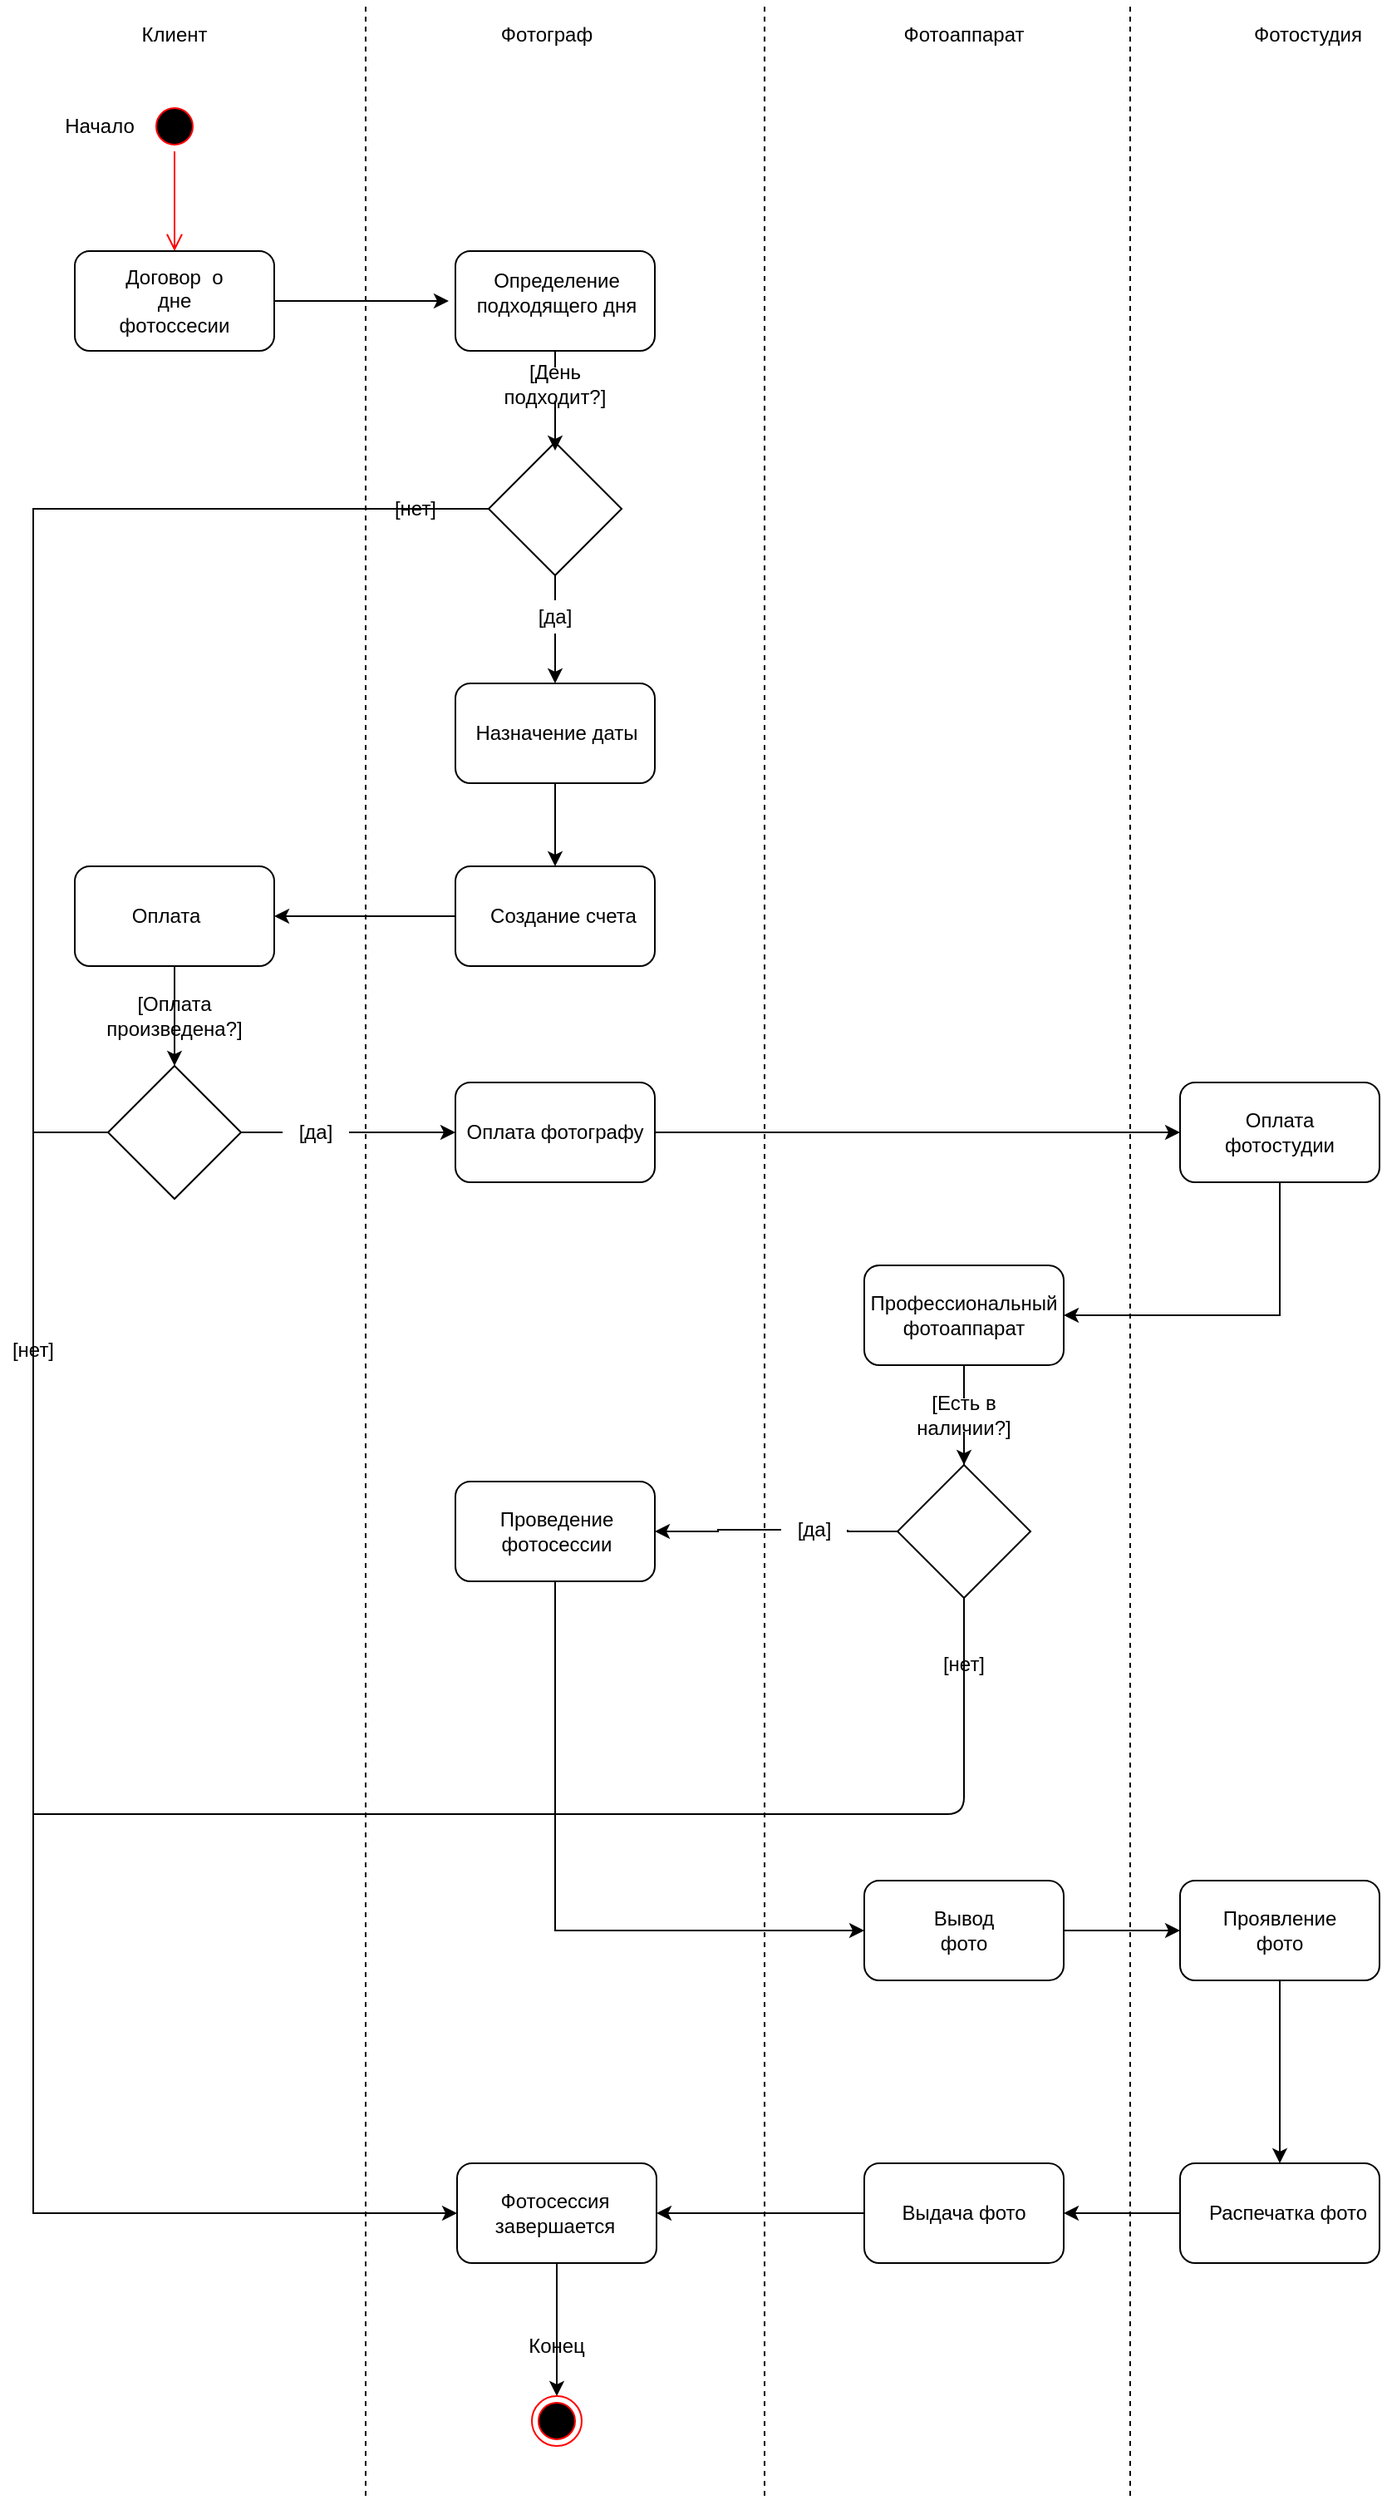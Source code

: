 <mxfile version="15.2.7" type="github">
  <diagram id="yByAGaXeHtsglBaPChMi" name="Page-1">
    <mxGraphModel dx="1974" dy="1136" grid="1" gridSize="10" guides="1" tooltips="1" connect="1" arrows="1" fold="1" page="1" pageScale="1" pageWidth="827" pageHeight="1169" math="0" shadow="0">
      <root>
        <mxCell id="0" />
        <mxCell id="1" parent="0" />
        <mxCell id="5Cydv7Gsf7vGVjaM04B7-74" value="" style="ellipse;html=1;shape=startState;fillColor=#000000;strokeColor=#ff0000;" vertex="1" parent="1">
          <mxGeometry x="110" y="300" width="30" height="30" as="geometry" />
        </mxCell>
        <mxCell id="5Cydv7Gsf7vGVjaM04B7-75" value="" style="edgeStyle=orthogonalEdgeStyle;html=1;verticalAlign=bottom;endArrow=open;endSize=8;strokeColor=#ff0000;" edge="1" source="5Cydv7Gsf7vGVjaM04B7-74" parent="1">
          <mxGeometry relative="1" as="geometry">
            <mxPoint x="125" y="390" as="targetPoint" />
          </mxGeometry>
        </mxCell>
        <mxCell id="5Cydv7Gsf7vGVjaM04B7-76" value="" style="rounded=1;whiteSpace=wrap;html=1;" vertex="1" parent="1">
          <mxGeometry x="65" y="390" width="120" height="60" as="geometry" />
        </mxCell>
        <mxCell id="5Cydv7Gsf7vGVjaM04B7-78" value="" style="endArrow=none;dashed=1;html=1;" edge="1" parent="1">
          <mxGeometry width="50" height="50" relative="1" as="geometry">
            <mxPoint x="240" y="1740" as="sourcePoint" />
            <mxPoint x="240" y="240" as="targetPoint" />
          </mxGeometry>
        </mxCell>
        <mxCell id="5Cydv7Gsf7vGVjaM04B7-79" value="" style="endArrow=none;dashed=1;html=1;" edge="1" parent="1">
          <mxGeometry width="50" height="50" relative="1" as="geometry">
            <mxPoint x="480" y="1740" as="sourcePoint" />
            <mxPoint x="480" y="240" as="targetPoint" />
          </mxGeometry>
        </mxCell>
        <mxCell id="5Cydv7Gsf7vGVjaM04B7-81" value="" style="endArrow=none;dashed=1;html=1;" edge="1" parent="1">
          <mxGeometry width="50" height="50" relative="1" as="geometry">
            <mxPoint x="700" y="1740" as="sourcePoint" />
            <mxPoint x="700" y="240" as="targetPoint" />
          </mxGeometry>
        </mxCell>
        <mxCell id="5Cydv7Gsf7vGVjaM04B7-83" value="" style="rounded=1;whiteSpace=wrap;html=1;" vertex="1" parent="1">
          <mxGeometry x="294" y="390" width="120" height="60" as="geometry" />
        </mxCell>
        <mxCell id="5Cydv7Gsf7vGVjaM04B7-90" style="edgeStyle=orthogonalEdgeStyle;rounded=0;orthogonalLoop=1;jettySize=auto;html=1;exitX=0.5;exitY=1;exitDx=0;exitDy=0;entryX=0.5;entryY=0;entryDx=0;entryDy=0;startArrow=none;" edge="1" parent="1" source="5Cydv7Gsf7vGVjaM04B7-134" target="5Cydv7Gsf7vGVjaM04B7-88">
          <mxGeometry relative="1" as="geometry" />
        </mxCell>
        <mxCell id="5Cydv7Gsf7vGVjaM04B7-169" style="edgeStyle=orthogonalEdgeStyle;rounded=0;orthogonalLoop=1;jettySize=auto;html=1;exitX=0;exitY=0.5;exitDx=0;exitDy=0;entryX=0;entryY=0.5;entryDx=0;entryDy=0;" edge="1" parent="1" source="5Cydv7Gsf7vGVjaM04B7-84" target="5Cydv7Gsf7vGVjaM04B7-110">
          <mxGeometry relative="1" as="geometry">
            <mxPoint x="40" y="1570" as="targetPoint" />
            <Array as="points">
              <mxPoint x="40" y="545" />
              <mxPoint x="40" y="1570" />
            </Array>
          </mxGeometry>
        </mxCell>
        <mxCell id="5Cydv7Gsf7vGVjaM04B7-84" value="" style="rhombus;whiteSpace=wrap;html=1;" vertex="1" parent="1">
          <mxGeometry x="314" y="505" width="80" height="80" as="geometry" />
        </mxCell>
        <mxCell id="5Cydv7Gsf7vGVjaM04B7-85" value="" style="endArrow=classic;html=1;" edge="1" parent="1">
          <mxGeometry width="50" height="50" relative="1" as="geometry">
            <mxPoint x="185" y="420" as="sourcePoint" />
            <mxPoint x="290" y="420" as="targetPoint" />
          </mxGeometry>
        </mxCell>
        <mxCell id="5Cydv7Gsf7vGVjaM04B7-86" value="" style="endArrow=classic;html=1;exitX=0.5;exitY=1;exitDx=0;exitDy=0;startArrow=none;" edge="1" parent="1" source="5Cydv7Gsf7vGVjaM04B7-132">
          <mxGeometry width="50" height="50" relative="1" as="geometry">
            <mxPoint x="340" y="480" as="sourcePoint" />
            <mxPoint x="354" y="510" as="targetPoint" />
          </mxGeometry>
        </mxCell>
        <mxCell id="5Cydv7Gsf7vGVjaM04B7-91" style="edgeStyle=orthogonalEdgeStyle;rounded=0;orthogonalLoop=1;jettySize=auto;html=1;entryX=0.5;entryY=0;entryDx=0;entryDy=0;" edge="1" parent="1" source="5Cydv7Gsf7vGVjaM04B7-88" target="5Cydv7Gsf7vGVjaM04B7-89">
          <mxGeometry relative="1" as="geometry" />
        </mxCell>
        <mxCell id="5Cydv7Gsf7vGVjaM04B7-88" value="" style="rounded=1;whiteSpace=wrap;html=1;" vertex="1" parent="1">
          <mxGeometry x="294" y="650" width="120" height="60" as="geometry" />
        </mxCell>
        <mxCell id="5Cydv7Gsf7vGVjaM04B7-97" style="edgeStyle=orthogonalEdgeStyle;rounded=0;orthogonalLoop=1;jettySize=auto;html=1;entryX=1;entryY=0.5;entryDx=0;entryDy=0;" edge="1" parent="1" source="5Cydv7Gsf7vGVjaM04B7-89" target="5Cydv7Gsf7vGVjaM04B7-92">
          <mxGeometry relative="1" as="geometry" />
        </mxCell>
        <mxCell id="5Cydv7Gsf7vGVjaM04B7-89" value="" style="rounded=1;whiteSpace=wrap;html=1;" vertex="1" parent="1">
          <mxGeometry x="294" y="760" width="120" height="60" as="geometry" />
        </mxCell>
        <mxCell id="5Cydv7Gsf7vGVjaM04B7-98" style="edgeStyle=orthogonalEdgeStyle;rounded=0;orthogonalLoop=1;jettySize=auto;html=1;entryX=0.5;entryY=0;entryDx=0;entryDy=0;" edge="1" parent="1" source="5Cydv7Gsf7vGVjaM04B7-92" target="5Cydv7Gsf7vGVjaM04B7-93">
          <mxGeometry relative="1" as="geometry" />
        </mxCell>
        <mxCell id="5Cydv7Gsf7vGVjaM04B7-92" value="" style="rounded=1;whiteSpace=wrap;html=1;" vertex="1" parent="1">
          <mxGeometry x="65" y="760" width="120" height="60" as="geometry" />
        </mxCell>
        <mxCell id="5Cydv7Gsf7vGVjaM04B7-99" style="edgeStyle=orthogonalEdgeStyle;rounded=0;orthogonalLoop=1;jettySize=auto;html=1;startArrow=none;" edge="1" parent="1" source="5Cydv7Gsf7vGVjaM04B7-146" target="5Cydv7Gsf7vGVjaM04B7-95">
          <mxGeometry relative="1" as="geometry" />
        </mxCell>
        <mxCell id="5Cydv7Gsf7vGVjaM04B7-93" value="" style="rhombus;whiteSpace=wrap;html=1;" vertex="1" parent="1">
          <mxGeometry x="85" y="880" width="80" height="80" as="geometry" />
        </mxCell>
        <mxCell id="5Cydv7Gsf7vGVjaM04B7-101" style="edgeStyle=orthogonalEdgeStyle;rounded=0;orthogonalLoop=1;jettySize=auto;html=1;exitX=1;exitY=0.5;exitDx=0;exitDy=0;" edge="1" parent="1" source="5Cydv7Gsf7vGVjaM04B7-95" target="5Cydv7Gsf7vGVjaM04B7-96">
          <mxGeometry relative="1" as="geometry" />
        </mxCell>
        <mxCell id="5Cydv7Gsf7vGVjaM04B7-95" value="" style="rounded=1;whiteSpace=wrap;html=1;" vertex="1" parent="1">
          <mxGeometry x="294" y="890" width="120" height="60" as="geometry" />
        </mxCell>
        <mxCell id="5Cydv7Gsf7vGVjaM04B7-103" style="edgeStyle=orthogonalEdgeStyle;rounded=0;orthogonalLoop=1;jettySize=auto;html=1;exitX=0.5;exitY=1;exitDx=0;exitDy=0;entryX=1;entryY=0.5;entryDx=0;entryDy=0;" edge="1" parent="1" source="5Cydv7Gsf7vGVjaM04B7-96" target="5Cydv7Gsf7vGVjaM04B7-102">
          <mxGeometry relative="1" as="geometry" />
        </mxCell>
        <mxCell id="5Cydv7Gsf7vGVjaM04B7-96" value="" style="rounded=1;whiteSpace=wrap;html=1;" vertex="1" parent="1">
          <mxGeometry x="730" y="890" width="120" height="60" as="geometry" />
        </mxCell>
        <mxCell id="5Cydv7Gsf7vGVjaM04B7-105" style="edgeStyle=orthogonalEdgeStyle;rounded=0;orthogonalLoop=1;jettySize=auto;html=1;entryX=0.5;entryY=0;entryDx=0;entryDy=0;startArrow=none;" edge="1" parent="1" source="5Cydv7Gsf7vGVjaM04B7-154" target="5Cydv7Gsf7vGVjaM04B7-104">
          <mxGeometry relative="1" as="geometry" />
        </mxCell>
        <mxCell id="5Cydv7Gsf7vGVjaM04B7-102" value="" style="rounded=1;whiteSpace=wrap;html=1;" vertex="1" parent="1">
          <mxGeometry x="540" y="1000" width="120" height="60" as="geometry" />
        </mxCell>
        <mxCell id="5Cydv7Gsf7vGVjaM04B7-107" style="edgeStyle=orthogonalEdgeStyle;rounded=0;orthogonalLoop=1;jettySize=auto;html=1;exitX=0;exitY=0.5;exitDx=0;exitDy=0;entryX=1;entryY=0.5;entryDx=0;entryDy=0;startArrow=none;" edge="1" parent="1" source="5Cydv7Gsf7vGVjaM04B7-159" target="5Cydv7Gsf7vGVjaM04B7-106">
          <mxGeometry relative="1" as="geometry" />
        </mxCell>
        <mxCell id="5Cydv7Gsf7vGVjaM04B7-104" value="" style="rhombus;whiteSpace=wrap;html=1;" vertex="1" parent="1">
          <mxGeometry x="560" y="1120" width="80" height="80" as="geometry" />
        </mxCell>
        <mxCell id="5Cydv7Gsf7vGVjaM04B7-109" style="edgeStyle=orthogonalEdgeStyle;rounded=0;orthogonalLoop=1;jettySize=auto;html=1;entryX=0;entryY=0.5;entryDx=0;entryDy=0;" edge="1" parent="1" source="5Cydv7Gsf7vGVjaM04B7-106" target="5Cydv7Gsf7vGVjaM04B7-114">
          <mxGeometry relative="1" as="geometry">
            <mxPoint x="354" y="1400" as="targetPoint" />
            <Array as="points">
              <mxPoint x="354" y="1400" />
            </Array>
          </mxGeometry>
        </mxCell>
        <mxCell id="5Cydv7Gsf7vGVjaM04B7-106" value="" style="rounded=1;whiteSpace=wrap;html=1;" vertex="1" parent="1">
          <mxGeometry x="294" y="1130" width="120" height="60" as="geometry" />
        </mxCell>
        <mxCell id="5Cydv7Gsf7vGVjaM04B7-124" style="edgeStyle=orthogonalEdgeStyle;rounded=0;orthogonalLoop=1;jettySize=auto;html=1;exitX=0.5;exitY=1;exitDx=0;exitDy=0;entryX=0.5;entryY=0;entryDx=0;entryDy=0;" edge="1" parent="1" source="5Cydv7Gsf7vGVjaM04B7-110" target="5Cydv7Gsf7vGVjaM04B7-123">
          <mxGeometry relative="1" as="geometry" />
        </mxCell>
        <mxCell id="5Cydv7Gsf7vGVjaM04B7-110" value="" style="rounded=1;whiteSpace=wrap;html=1;" vertex="1" parent="1">
          <mxGeometry x="295" y="1540" width="120" height="60" as="geometry" />
        </mxCell>
        <mxCell id="5Cydv7Gsf7vGVjaM04B7-113" value="" style="endArrow=none;html=1;" edge="1" parent="1">
          <mxGeometry width="50" height="50" relative="1" as="geometry">
            <mxPoint x="40" y="920" as="sourcePoint" />
            <mxPoint x="85" y="920" as="targetPoint" />
          </mxGeometry>
        </mxCell>
        <mxCell id="5Cydv7Gsf7vGVjaM04B7-119" style="edgeStyle=orthogonalEdgeStyle;rounded=0;orthogonalLoop=1;jettySize=auto;html=1;entryX=0;entryY=0.5;entryDx=0;entryDy=0;" edge="1" parent="1" source="5Cydv7Gsf7vGVjaM04B7-114" target="5Cydv7Gsf7vGVjaM04B7-116">
          <mxGeometry relative="1" as="geometry" />
        </mxCell>
        <mxCell id="5Cydv7Gsf7vGVjaM04B7-114" value="" style="rounded=1;whiteSpace=wrap;html=1;" vertex="1" parent="1">
          <mxGeometry x="540" y="1370" width="120" height="60" as="geometry" />
        </mxCell>
        <mxCell id="5Cydv7Gsf7vGVjaM04B7-120" style="edgeStyle=orthogonalEdgeStyle;rounded=0;orthogonalLoop=1;jettySize=auto;html=1;exitX=0.5;exitY=1;exitDx=0;exitDy=0;" edge="1" parent="1" source="5Cydv7Gsf7vGVjaM04B7-116" target="5Cydv7Gsf7vGVjaM04B7-117">
          <mxGeometry relative="1" as="geometry" />
        </mxCell>
        <mxCell id="5Cydv7Gsf7vGVjaM04B7-116" value="" style="rounded=1;whiteSpace=wrap;html=1;" vertex="1" parent="1">
          <mxGeometry x="730" y="1370" width="120" height="60" as="geometry" />
        </mxCell>
        <mxCell id="5Cydv7Gsf7vGVjaM04B7-121" style="edgeStyle=orthogonalEdgeStyle;rounded=0;orthogonalLoop=1;jettySize=auto;html=1;entryX=1;entryY=0.5;entryDx=0;entryDy=0;" edge="1" parent="1" source="5Cydv7Gsf7vGVjaM04B7-117" target="5Cydv7Gsf7vGVjaM04B7-118">
          <mxGeometry relative="1" as="geometry">
            <mxPoint x="660.0" y="1480" as="targetPoint" />
          </mxGeometry>
        </mxCell>
        <mxCell id="5Cydv7Gsf7vGVjaM04B7-117" value="" style="rounded=1;whiteSpace=wrap;html=1;" vertex="1" parent="1">
          <mxGeometry x="730" y="1540" width="120" height="60" as="geometry" />
        </mxCell>
        <mxCell id="5Cydv7Gsf7vGVjaM04B7-168" style="edgeStyle=orthogonalEdgeStyle;rounded=0;orthogonalLoop=1;jettySize=auto;html=1;exitX=0;exitY=0.5;exitDx=0;exitDy=0;entryX=1;entryY=0.5;entryDx=0;entryDy=0;" edge="1" parent="1" source="5Cydv7Gsf7vGVjaM04B7-118" target="5Cydv7Gsf7vGVjaM04B7-110">
          <mxGeometry relative="1" as="geometry" />
        </mxCell>
        <mxCell id="5Cydv7Gsf7vGVjaM04B7-118" value="" style="rounded=1;whiteSpace=wrap;html=1;" vertex="1" parent="1">
          <mxGeometry x="540" y="1540" width="120" height="60" as="geometry" />
        </mxCell>
        <mxCell id="5Cydv7Gsf7vGVjaM04B7-123" value="" style="ellipse;html=1;shape=endState;fillColor=#000000;strokeColor=#ff0000;" vertex="1" parent="1">
          <mxGeometry x="340" y="1680" width="30" height="30" as="geometry" />
        </mxCell>
        <mxCell id="5Cydv7Gsf7vGVjaM04B7-127" value="Клиент" style="text;html=1;strokeColor=none;fillColor=none;align=center;verticalAlign=middle;whiteSpace=wrap;rounded=0;" vertex="1" parent="1">
          <mxGeometry x="105" y="250" width="40" height="20" as="geometry" />
        </mxCell>
        <mxCell id="5Cydv7Gsf7vGVjaM04B7-128" value="Фотограф" style="text;html=1;strokeColor=none;fillColor=none;align=center;verticalAlign=middle;whiteSpace=wrap;rounded=0;" vertex="1" parent="1">
          <mxGeometry x="329" y="250" width="40" height="20" as="geometry" />
        </mxCell>
        <mxCell id="5Cydv7Gsf7vGVjaM04B7-129" value="Фотоаппарат" style="text;html=1;strokeColor=none;fillColor=none;align=center;verticalAlign=middle;whiteSpace=wrap;rounded=0;" vertex="1" parent="1">
          <mxGeometry x="580" y="250" width="40" height="20" as="geometry" />
        </mxCell>
        <mxCell id="5Cydv7Gsf7vGVjaM04B7-130" value="Фотостудия" style="text;html=1;strokeColor=none;fillColor=none;align=center;verticalAlign=middle;whiteSpace=wrap;rounded=0;" vertex="1" parent="1">
          <mxGeometry x="787" y="250" width="40" height="20" as="geometry" />
        </mxCell>
        <mxCell id="5Cydv7Gsf7vGVjaM04B7-131" value="Договор&amp;nbsp; о дне фотоссесии" style="text;html=1;strokeColor=none;fillColor=none;align=center;verticalAlign=middle;whiteSpace=wrap;rounded=0;" vertex="1" parent="1">
          <mxGeometry x="105" y="410" width="40" height="20" as="geometry" />
        </mxCell>
        <mxCell id="5Cydv7Gsf7vGVjaM04B7-135" value="Начало" style="text;html=1;strokeColor=none;fillColor=none;align=center;verticalAlign=middle;whiteSpace=wrap;rounded=0;" vertex="1" parent="1">
          <mxGeometry x="60" y="305" width="40" height="20" as="geometry" />
        </mxCell>
        <mxCell id="5Cydv7Gsf7vGVjaM04B7-132" value="[День подходит?]" style="text;html=1;strokeColor=none;fillColor=none;align=center;verticalAlign=middle;whiteSpace=wrap;rounded=0;" vertex="1" parent="1">
          <mxGeometry x="334" y="460" width="40" height="20" as="geometry" />
        </mxCell>
        <mxCell id="5Cydv7Gsf7vGVjaM04B7-136" value="" style="endArrow=none;html=1;exitX=0.5;exitY=1;exitDx=0;exitDy=0;" edge="1" parent="1" source="5Cydv7Gsf7vGVjaM04B7-83" target="5Cydv7Gsf7vGVjaM04B7-132">
          <mxGeometry width="50" height="50" relative="1" as="geometry">
            <mxPoint x="354" y="450" as="sourcePoint" />
            <mxPoint x="354" y="510" as="targetPoint" />
          </mxGeometry>
        </mxCell>
        <mxCell id="5Cydv7Gsf7vGVjaM04B7-139" value="Определение подходящего дня" style="text;html=1;strokeColor=none;fillColor=none;align=center;verticalAlign=middle;whiteSpace=wrap;rounded=0;" vertex="1" parent="1">
          <mxGeometry x="300" y="400" width="110" height="30" as="geometry" />
        </mxCell>
        <mxCell id="5Cydv7Gsf7vGVjaM04B7-140" value="Фотосессия завершается" style="text;html=1;strokeColor=none;fillColor=none;align=center;verticalAlign=middle;whiteSpace=wrap;rounded=0;" vertex="1" parent="1">
          <mxGeometry x="309" y="1560" width="90" height="20" as="geometry" />
        </mxCell>
        <mxCell id="5Cydv7Gsf7vGVjaM04B7-141" value="Назначение даты" style="text;html=1;strokeColor=none;fillColor=none;align=center;verticalAlign=middle;whiteSpace=wrap;rounded=0;" vertex="1" parent="1">
          <mxGeometry x="300" y="660" width="110" height="40" as="geometry" />
        </mxCell>
        <mxCell id="5Cydv7Gsf7vGVjaM04B7-142" value="Создание счета&lt;span style=&quot;color: rgba(0 , 0 , 0 , 0) ; font-family: monospace ; font-size: 0px&quot;&gt;%3CmxGraphModel%3E%3Croot%3E%3CmxCell%20id%3D%220%22%2F%3E%3CmxCell%20id%3D%221%22%20parent%3D%220%22%2F%3E%3CmxCell%20id%3D%222%22%20value%3D%22%D0%9D%D0%B0%D0%B7%D0%BD%D0%B0%D1%87%D0%B5%D0%BD%D0%B8%D0%B5%20%D0%B4%D0%B0%D1%82%D1%8B%22%20style%3D%22text%3Bhtml%3D1%3BstrokeColor%3Dnone%3BfillColor%3Dnone%3Balign%3Dcenter%3BverticalAlign%3Dmiddle%3BwhiteSpace%3Dwrap%3Brounded%3D0%3B%22%20vertex%3D%221%22%20parent%3D%221%22%3E%3CmxGeometry%20x%3D%22300%22%20y%3D%22660%22%20width%3D%22110%22%20height%3D%2240%22%20as%3D%22geometry%22%2F%3E%3C%2FmxCell%3E%3C%2Froot%3E%3C%2FmxGraphModel%3E&lt;/span&gt;" style="text;html=1;strokeColor=none;fillColor=none;align=center;verticalAlign=middle;whiteSpace=wrap;rounded=0;" vertex="1" parent="1">
          <mxGeometry x="304" y="770" width="110" height="40" as="geometry" />
        </mxCell>
        <mxCell id="5Cydv7Gsf7vGVjaM04B7-143" value="Оплата" style="text;html=1;strokeColor=none;fillColor=none;align=center;verticalAlign=middle;whiteSpace=wrap;rounded=0;" vertex="1" parent="1">
          <mxGeometry x="65" y="770" width="110" height="40" as="geometry" />
        </mxCell>
        <mxCell id="5Cydv7Gsf7vGVjaM04B7-144" value="[Оплата произведена?]" style="text;html=1;strokeColor=none;fillColor=none;align=center;verticalAlign=middle;whiteSpace=wrap;rounded=0;" vertex="1" parent="1">
          <mxGeometry x="80" y="840" width="90" height="20" as="geometry" />
        </mxCell>
        <mxCell id="5Cydv7Gsf7vGVjaM04B7-145" value="[нет]" style="text;html=1;strokeColor=none;fillColor=none;align=center;verticalAlign=middle;whiteSpace=wrap;rounded=0;" vertex="1" parent="1">
          <mxGeometry x="20" y="1041" width="40" height="20" as="geometry" />
        </mxCell>
        <mxCell id="5Cydv7Gsf7vGVjaM04B7-146" value="[да]" style="text;html=1;strokeColor=none;fillColor=none;align=center;verticalAlign=middle;whiteSpace=wrap;rounded=0;" vertex="1" parent="1">
          <mxGeometry x="190" y="910" width="40" height="20" as="geometry" />
        </mxCell>
        <mxCell id="5Cydv7Gsf7vGVjaM04B7-147" value="" style="edgeStyle=orthogonalEdgeStyle;rounded=0;orthogonalLoop=1;jettySize=auto;html=1;endArrow=none;" edge="1" parent="1" source="5Cydv7Gsf7vGVjaM04B7-93" target="5Cydv7Gsf7vGVjaM04B7-146">
          <mxGeometry relative="1" as="geometry">
            <mxPoint x="165" y="920" as="sourcePoint" />
            <mxPoint x="294" y="920" as="targetPoint" />
          </mxGeometry>
        </mxCell>
        <mxCell id="5Cydv7Gsf7vGVjaM04B7-134" value="[да]" style="text;html=1;strokeColor=none;fillColor=none;align=center;verticalAlign=middle;whiteSpace=wrap;rounded=0;" vertex="1" parent="1">
          <mxGeometry x="334" y="600" width="40" height="20" as="geometry" />
        </mxCell>
        <mxCell id="5Cydv7Gsf7vGVjaM04B7-148" value="" style="edgeStyle=orthogonalEdgeStyle;rounded=0;orthogonalLoop=1;jettySize=auto;html=1;exitX=0.5;exitY=1;exitDx=0;exitDy=0;entryX=0.5;entryY=0;entryDx=0;entryDy=0;endArrow=none;" edge="1" parent="1" source="5Cydv7Gsf7vGVjaM04B7-84" target="5Cydv7Gsf7vGVjaM04B7-134">
          <mxGeometry relative="1" as="geometry">
            <mxPoint x="354" y="585" as="sourcePoint" />
            <mxPoint x="354" y="650" as="targetPoint" />
          </mxGeometry>
        </mxCell>
        <mxCell id="5Cydv7Gsf7vGVjaM04B7-133" value="[нет]" style="text;html=1;strokeColor=none;fillColor=none;align=center;verticalAlign=middle;whiteSpace=wrap;rounded=0;" vertex="1" parent="1">
          <mxGeometry x="250" y="535" width="40" height="20" as="geometry" />
        </mxCell>
        <mxCell id="5Cydv7Gsf7vGVjaM04B7-149" value="" style="edgeStyle=orthogonalEdgeStyle;rounded=0;orthogonalLoop=1;jettySize=auto;html=1;exitX=0;exitY=0.5;exitDx=0;exitDy=0;endArrow=none;" edge="1" parent="1" source="5Cydv7Gsf7vGVjaM04B7-84" target="5Cydv7Gsf7vGVjaM04B7-133">
          <mxGeometry relative="1" as="geometry">
            <mxPoint x="290" y="1360" as="targetPoint" />
            <mxPoint x="314" y="545" as="sourcePoint" />
            <Array as="points" />
          </mxGeometry>
        </mxCell>
        <mxCell id="5Cydv7Gsf7vGVjaM04B7-150" value="Оплата фотографу" style="text;html=1;strokeColor=none;fillColor=none;align=center;verticalAlign=middle;whiteSpace=wrap;rounded=0;" vertex="1" parent="1">
          <mxGeometry x="299" y="900" width="110" height="40" as="geometry" />
        </mxCell>
        <mxCell id="5Cydv7Gsf7vGVjaM04B7-151" value="Оплата фотостудии" style="text;html=1;strokeColor=none;fillColor=none;align=center;verticalAlign=middle;whiteSpace=wrap;rounded=0;" vertex="1" parent="1">
          <mxGeometry x="735" y="900" width="110" height="40" as="geometry" />
        </mxCell>
        <mxCell id="5Cydv7Gsf7vGVjaM04B7-153" value="Профессиональный фотоаппарат" style="text;html=1;strokeColor=none;fillColor=none;align=center;verticalAlign=middle;whiteSpace=wrap;rounded=0;" vertex="1" parent="1">
          <mxGeometry x="545" y="1010" width="110" height="40" as="geometry" />
        </mxCell>
        <mxCell id="5Cydv7Gsf7vGVjaM04B7-154" value="[Есть в наличии?]" style="text;html=1;strokeColor=none;fillColor=none;align=center;verticalAlign=middle;whiteSpace=wrap;rounded=0;" vertex="1" parent="1">
          <mxGeometry x="555" y="1080" width="90" height="20" as="geometry" />
        </mxCell>
        <mxCell id="5Cydv7Gsf7vGVjaM04B7-155" value="" style="edgeStyle=orthogonalEdgeStyle;rounded=0;orthogonalLoop=1;jettySize=auto;html=1;entryX=0.5;entryY=0;entryDx=0;entryDy=0;endArrow=none;" edge="1" parent="1" source="5Cydv7Gsf7vGVjaM04B7-102" target="5Cydv7Gsf7vGVjaM04B7-154">
          <mxGeometry relative="1" as="geometry">
            <mxPoint x="600.0" y="1060" as="sourcePoint" />
            <mxPoint x="600.0" y="1120" as="targetPoint" />
          </mxGeometry>
        </mxCell>
        <mxCell id="5Cydv7Gsf7vGVjaM04B7-159" value="[да]" style="text;html=1;strokeColor=none;fillColor=none;align=center;verticalAlign=middle;whiteSpace=wrap;rounded=0;" vertex="1" parent="1">
          <mxGeometry x="490" y="1149" width="40" height="20" as="geometry" />
        </mxCell>
        <mxCell id="5Cydv7Gsf7vGVjaM04B7-160" value="" style="edgeStyle=orthogonalEdgeStyle;rounded=0;orthogonalLoop=1;jettySize=auto;html=1;exitX=0;exitY=0.5;exitDx=0;exitDy=0;entryX=1;entryY=0.5;entryDx=0;entryDy=0;endArrow=none;" edge="1" parent="1" source="5Cydv7Gsf7vGVjaM04B7-104" target="5Cydv7Gsf7vGVjaM04B7-159">
          <mxGeometry relative="1" as="geometry">
            <mxPoint x="560.0" y="1160" as="sourcePoint" />
            <mxPoint x="414" y="1160" as="targetPoint" />
          </mxGeometry>
        </mxCell>
        <mxCell id="5Cydv7Gsf7vGVjaM04B7-161" value="[нет]" style="text;html=1;strokeColor=none;fillColor=none;align=center;verticalAlign=middle;whiteSpace=wrap;rounded=0;" vertex="1" parent="1">
          <mxGeometry x="580" y="1230" width="40" height="20" as="geometry" />
        </mxCell>
        <mxCell id="5Cydv7Gsf7vGVjaM04B7-163" value="Проведение фотосессии" style="text;html=1;strokeColor=none;fillColor=none;align=center;verticalAlign=middle;whiteSpace=wrap;rounded=0;" vertex="1" parent="1">
          <mxGeometry x="300" y="1150" width="110" height="20" as="geometry" />
        </mxCell>
        <mxCell id="5Cydv7Gsf7vGVjaM04B7-166" value="" style="endArrow=none;html=1;entryX=0.5;entryY=1;entryDx=0;entryDy=0;" edge="1" parent="1" target="5Cydv7Gsf7vGVjaM04B7-104">
          <mxGeometry width="50" height="50" relative="1" as="geometry">
            <mxPoint x="40" y="1330" as="sourcePoint" />
            <mxPoint x="380" y="1300" as="targetPoint" />
            <Array as="points">
              <mxPoint x="600" y="1330" />
            </Array>
          </mxGeometry>
        </mxCell>
        <mxCell id="5Cydv7Gsf7vGVjaM04B7-172" value="Вывод фото" style="text;html=1;strokeColor=none;fillColor=none;align=center;verticalAlign=middle;whiteSpace=wrap;rounded=0;" vertex="1" parent="1">
          <mxGeometry x="580" y="1390" width="40" height="20" as="geometry" />
        </mxCell>
        <mxCell id="5Cydv7Gsf7vGVjaM04B7-173" value="Проявление фото" style="text;html=1;strokeColor=none;fillColor=none;align=center;verticalAlign=middle;whiteSpace=wrap;rounded=0;" vertex="1" parent="1">
          <mxGeometry x="740" y="1390" width="100" height="20" as="geometry" />
        </mxCell>
        <mxCell id="5Cydv7Gsf7vGVjaM04B7-174" value="Распечатка фото" style="text;html=1;strokeColor=none;fillColor=none;align=center;verticalAlign=middle;whiteSpace=wrap;rounded=0;" vertex="1" parent="1">
          <mxGeometry x="745" y="1560" width="100" height="20" as="geometry" />
        </mxCell>
        <mxCell id="5Cydv7Gsf7vGVjaM04B7-175" value="Выдача фото" style="text;html=1;strokeColor=none;fillColor=none;align=center;verticalAlign=middle;whiteSpace=wrap;rounded=0;" vertex="1" parent="1">
          <mxGeometry x="550" y="1560" width="100" height="20" as="geometry" />
        </mxCell>
        <mxCell id="5Cydv7Gsf7vGVjaM04B7-176" value="Конец" style="text;html=1;strokeColor=none;fillColor=none;align=center;verticalAlign=middle;whiteSpace=wrap;rounded=0;" vertex="1" parent="1">
          <mxGeometry x="335" y="1640" width="40" height="20" as="geometry" />
        </mxCell>
      </root>
    </mxGraphModel>
  </diagram>
</mxfile>
